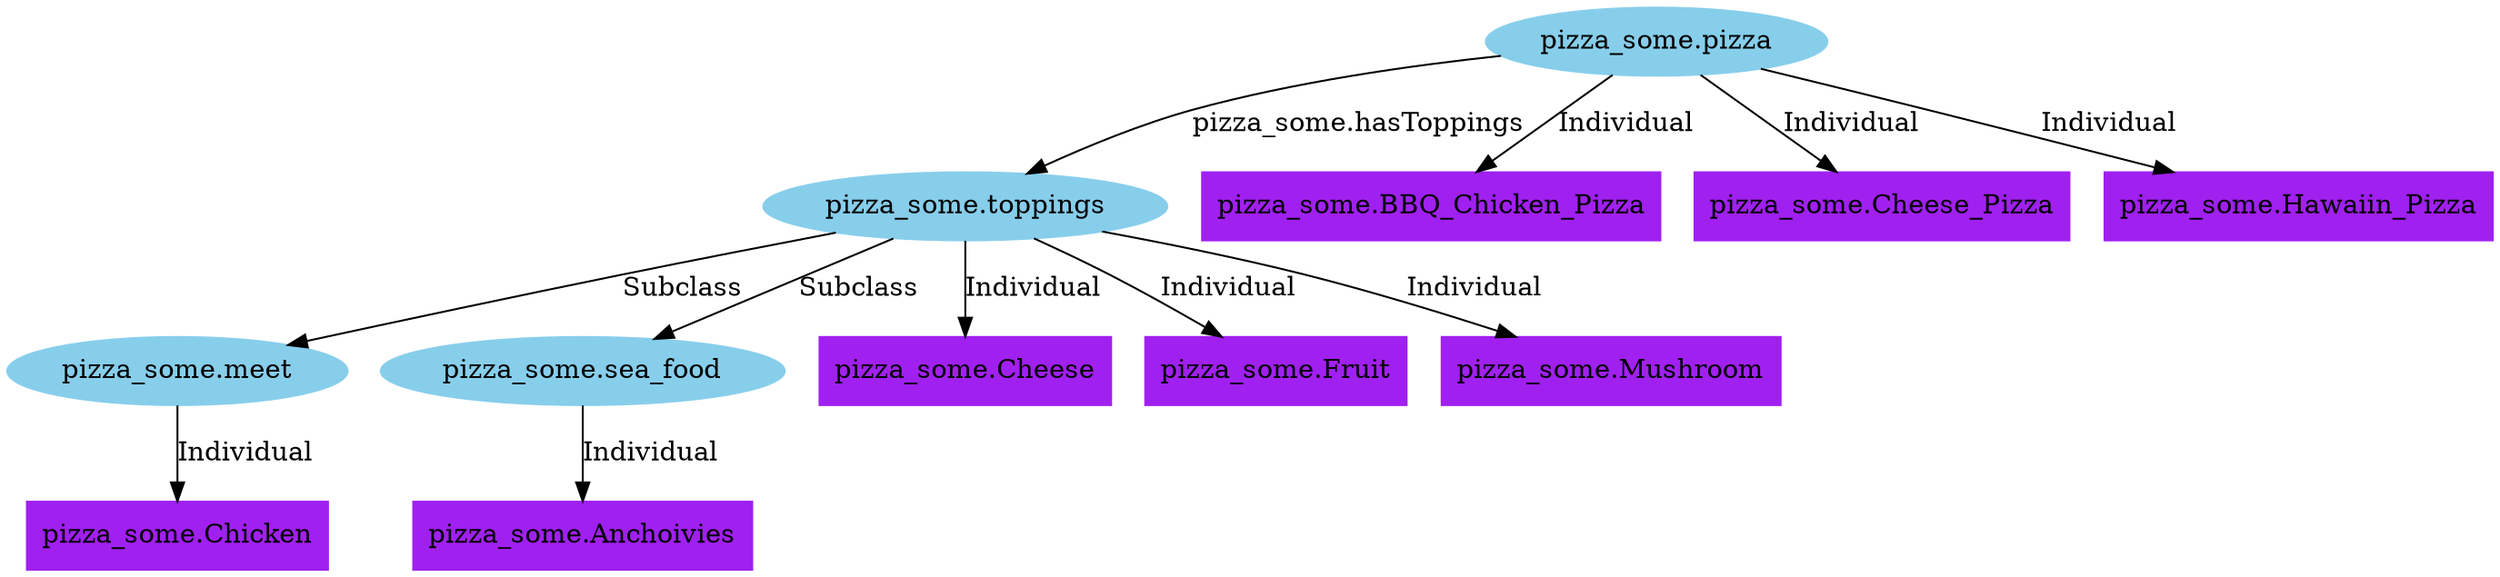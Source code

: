 digraph {
	"pizza_some.toppings" [color=skyblue shape=ellipse style=filled]
	"pizza_some.meet" [color=skyblue shape=ellipse style=filled]
	"pizza_some.toppings" -> "pizza_some.meet" [label=Subclass shape=normal]
	"pizza_some.toppings" [color=skyblue shape=ellipse style=filled]
	"pizza_some.sea_food" [color=skyblue shape=ellipse style=filled]
	"pizza_some.toppings" -> "pizza_some.sea_food" [label=Subclass shape=normal]
	"pizza_some.sea_food" [color=skyblue shape=ellipse style=filled]
	"pizza_some.Anchoivies" [color=purple shape=box style=filled]
	"pizza_some.sea_food" -> "pizza_some.Anchoivies" [label=Individual shape=normal]
	"pizza_some.pizza" [color=skyblue shape=ellipse style=filled]
	"pizza_some.BBQ_Chicken_Pizza" [color=purple shape=box style=filled]
	"pizza_some.pizza" -> "pizza_some.BBQ_Chicken_Pizza" [label=Individual shape=normal]
	"pizza_some.meet" [color=skyblue shape=ellipse style=filled]
	"pizza_some.Chicken" [color=purple shape=box style=filled]
	"pizza_some.meet" -> "pizza_some.Chicken" [label=Individual shape=normal]
	"pizza_some.toppings" [color=skyblue shape=ellipse style=filled]
	"pizza_some.Cheese" [color=purple shape=box style=filled]
	"pizza_some.toppings" -> "pizza_some.Cheese" [label=Individual shape=normal]
	"pizza_some.pizza" [color=skyblue shape=ellipse style=filled]
	"pizza_some.Cheese_Pizza" [color=purple shape=box style=filled]
	"pizza_some.pizza" -> "pizza_some.Cheese_Pizza" [label=Individual shape=normal]
	"pizza_some.toppings" [color=skyblue shape=ellipse style=filled]
	"pizza_some.Fruit" [color=purple shape=box style=filled]
	"pizza_some.toppings" -> "pizza_some.Fruit" [label=Individual shape=normal]
	"pizza_some.pizza" [color=skyblue shape=ellipse style=filled]
	"pizza_some.Hawaiin_Pizza" [color=purple shape=box style=filled]
	"pizza_some.pizza" -> "pizza_some.Hawaiin_Pizza" [label=Individual shape=normal]
	"pizza_some.toppings" [color=skyblue shape=ellipse style=filled]
	"pizza_some.Mushroom" [color=purple shape=box style=filled]
	"pizza_some.toppings" -> "pizza_some.Mushroom" [label=Individual shape=normal]
	"pizza_some.pizza" -> "pizza_some.toppings" [label="pizza_some.hasToppings" shape=normal]
}

